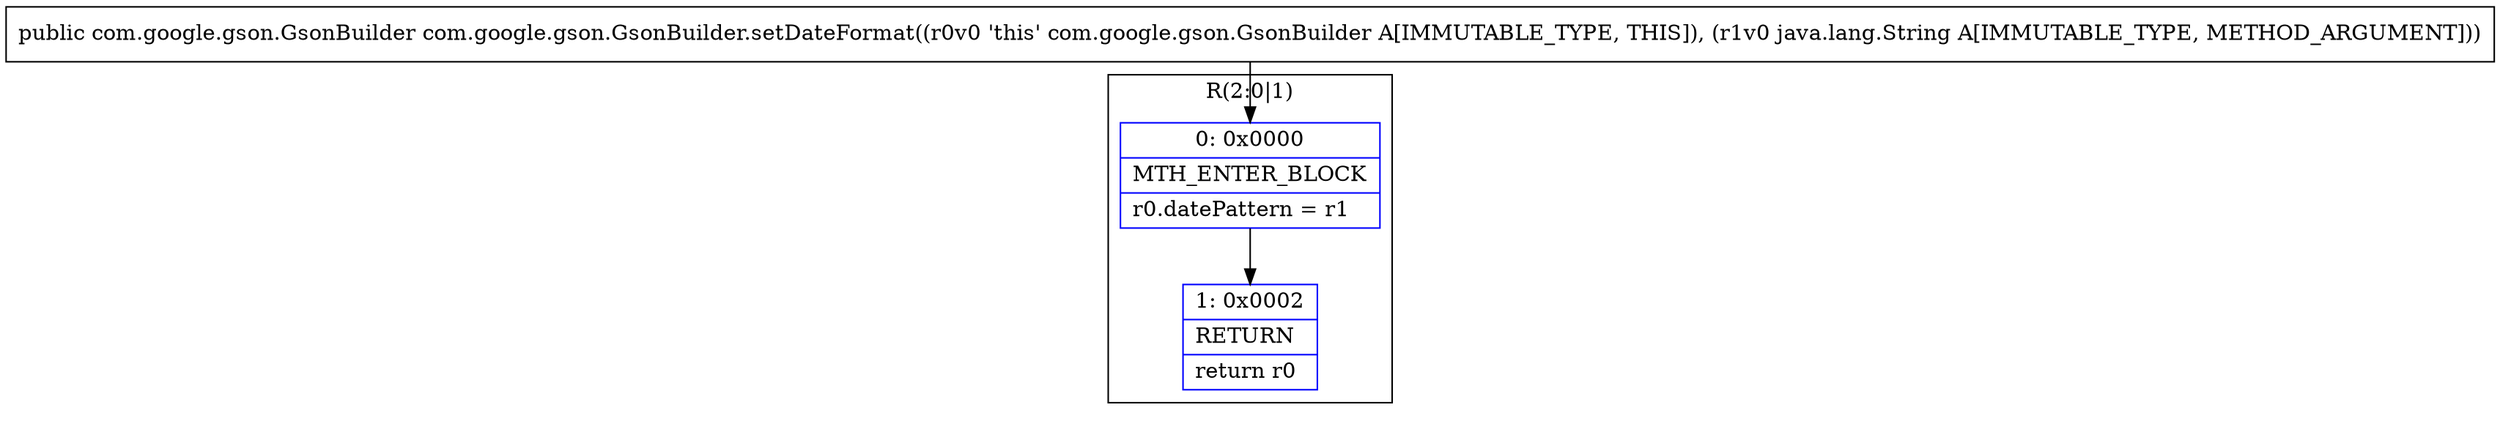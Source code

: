digraph "CFG forcom.google.gson.GsonBuilder.setDateFormat(Ljava\/lang\/String;)Lcom\/google\/gson\/GsonBuilder;" {
subgraph cluster_Region_1549895144 {
label = "R(2:0|1)";
node [shape=record,color=blue];
Node_0 [shape=record,label="{0\:\ 0x0000|MTH_ENTER_BLOCK\l|r0.datePattern = r1\l}"];
Node_1 [shape=record,label="{1\:\ 0x0002|RETURN\l|return r0\l}"];
}
MethodNode[shape=record,label="{public com.google.gson.GsonBuilder com.google.gson.GsonBuilder.setDateFormat((r0v0 'this' com.google.gson.GsonBuilder A[IMMUTABLE_TYPE, THIS]), (r1v0 java.lang.String A[IMMUTABLE_TYPE, METHOD_ARGUMENT])) }"];
MethodNode -> Node_0;
Node_0 -> Node_1;
}

